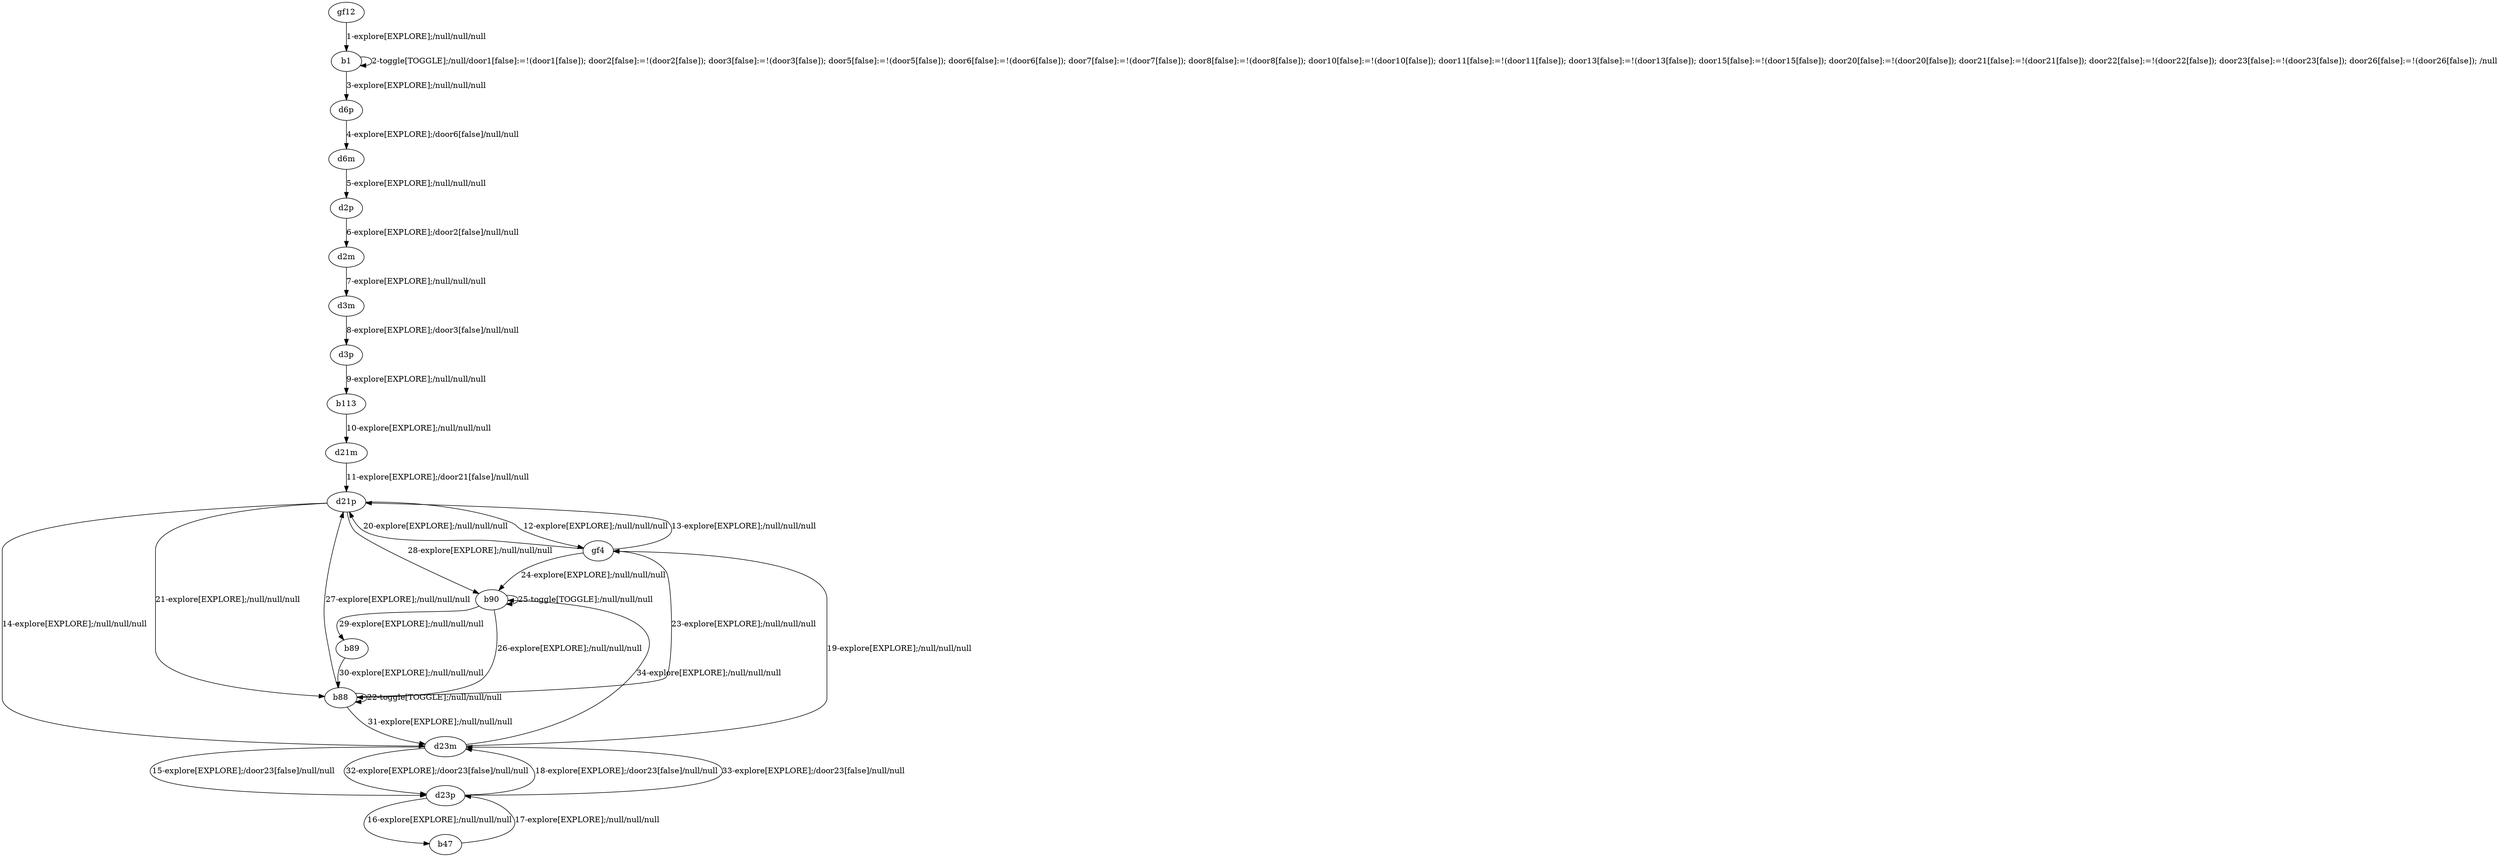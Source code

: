 # Total number of goals covered by this test: 1
# d23m --> b90

digraph g {
"gf12" -> "b1" [label = "1-explore[EXPLORE];/null/null/null"];
"b1" -> "b1" [label = "2-toggle[TOGGLE];/null/door1[false]:=!(door1[false]); door2[false]:=!(door2[false]); door3[false]:=!(door3[false]); door5[false]:=!(door5[false]); door6[false]:=!(door6[false]); door7[false]:=!(door7[false]); door8[false]:=!(door8[false]); door10[false]:=!(door10[false]); door11[false]:=!(door11[false]); door13[false]:=!(door13[false]); door15[false]:=!(door15[false]); door20[false]:=!(door20[false]); door21[false]:=!(door21[false]); door22[false]:=!(door22[false]); door23[false]:=!(door23[false]); door26[false]:=!(door26[false]); /null"];
"b1" -> "d6p" [label = "3-explore[EXPLORE];/null/null/null"];
"d6p" -> "d6m" [label = "4-explore[EXPLORE];/door6[false]/null/null"];
"d6m" -> "d2p" [label = "5-explore[EXPLORE];/null/null/null"];
"d2p" -> "d2m" [label = "6-explore[EXPLORE];/door2[false]/null/null"];
"d2m" -> "d3m" [label = "7-explore[EXPLORE];/null/null/null"];
"d3m" -> "d3p" [label = "8-explore[EXPLORE];/door3[false]/null/null"];
"d3p" -> "b113" [label = "9-explore[EXPLORE];/null/null/null"];
"b113" -> "d21m" [label = "10-explore[EXPLORE];/null/null/null"];
"d21m" -> "d21p" [label = "11-explore[EXPLORE];/door21[false]/null/null"];
"d21p" -> "gf4" [label = "12-explore[EXPLORE];/null/null/null"];
"gf4" -> "d21p" [label = "13-explore[EXPLORE];/null/null/null"];
"d21p" -> "d23m" [label = "14-explore[EXPLORE];/null/null/null"];
"d23m" -> "d23p" [label = "15-explore[EXPLORE];/door23[false]/null/null"];
"d23p" -> "b47" [label = "16-explore[EXPLORE];/null/null/null"];
"b47" -> "d23p" [label = "17-explore[EXPLORE];/null/null/null"];
"d23p" -> "d23m" [label = "18-explore[EXPLORE];/door23[false]/null/null"];
"d23m" -> "gf4" [label = "19-explore[EXPLORE];/null/null/null"];
"gf4" -> "d21p" [label = "20-explore[EXPLORE];/null/null/null"];
"d21p" -> "b88" [label = "21-explore[EXPLORE];/null/null/null"];
"b88" -> "b88" [label = "22-toggle[TOGGLE];/null/null/null"];
"b88" -> "gf4" [label = "23-explore[EXPLORE];/null/null/null"];
"gf4" -> "b90" [label = "24-explore[EXPLORE];/null/null/null"];
"b90" -> "b90" [label = "25-toggle[TOGGLE];/null/null/null"];
"b90" -> "b88" [label = "26-explore[EXPLORE];/null/null/null"];
"b88" -> "d21p" [label = "27-explore[EXPLORE];/null/null/null"];
"d21p" -> "b90" [label = "28-explore[EXPLORE];/null/null/null"];
"b90" -> "b89" [label = "29-explore[EXPLORE];/null/null/null"];
"b89" -> "b88" [label = "30-explore[EXPLORE];/null/null/null"];
"b88" -> "d23m" [label = "31-explore[EXPLORE];/null/null/null"];
"d23m" -> "d23p" [label = "32-explore[EXPLORE];/door23[false]/null/null"];
"d23p" -> "d23m" [label = "33-explore[EXPLORE];/door23[false]/null/null"];
"d23m" -> "b90" [label = "34-explore[EXPLORE];/null/null/null"];
}
